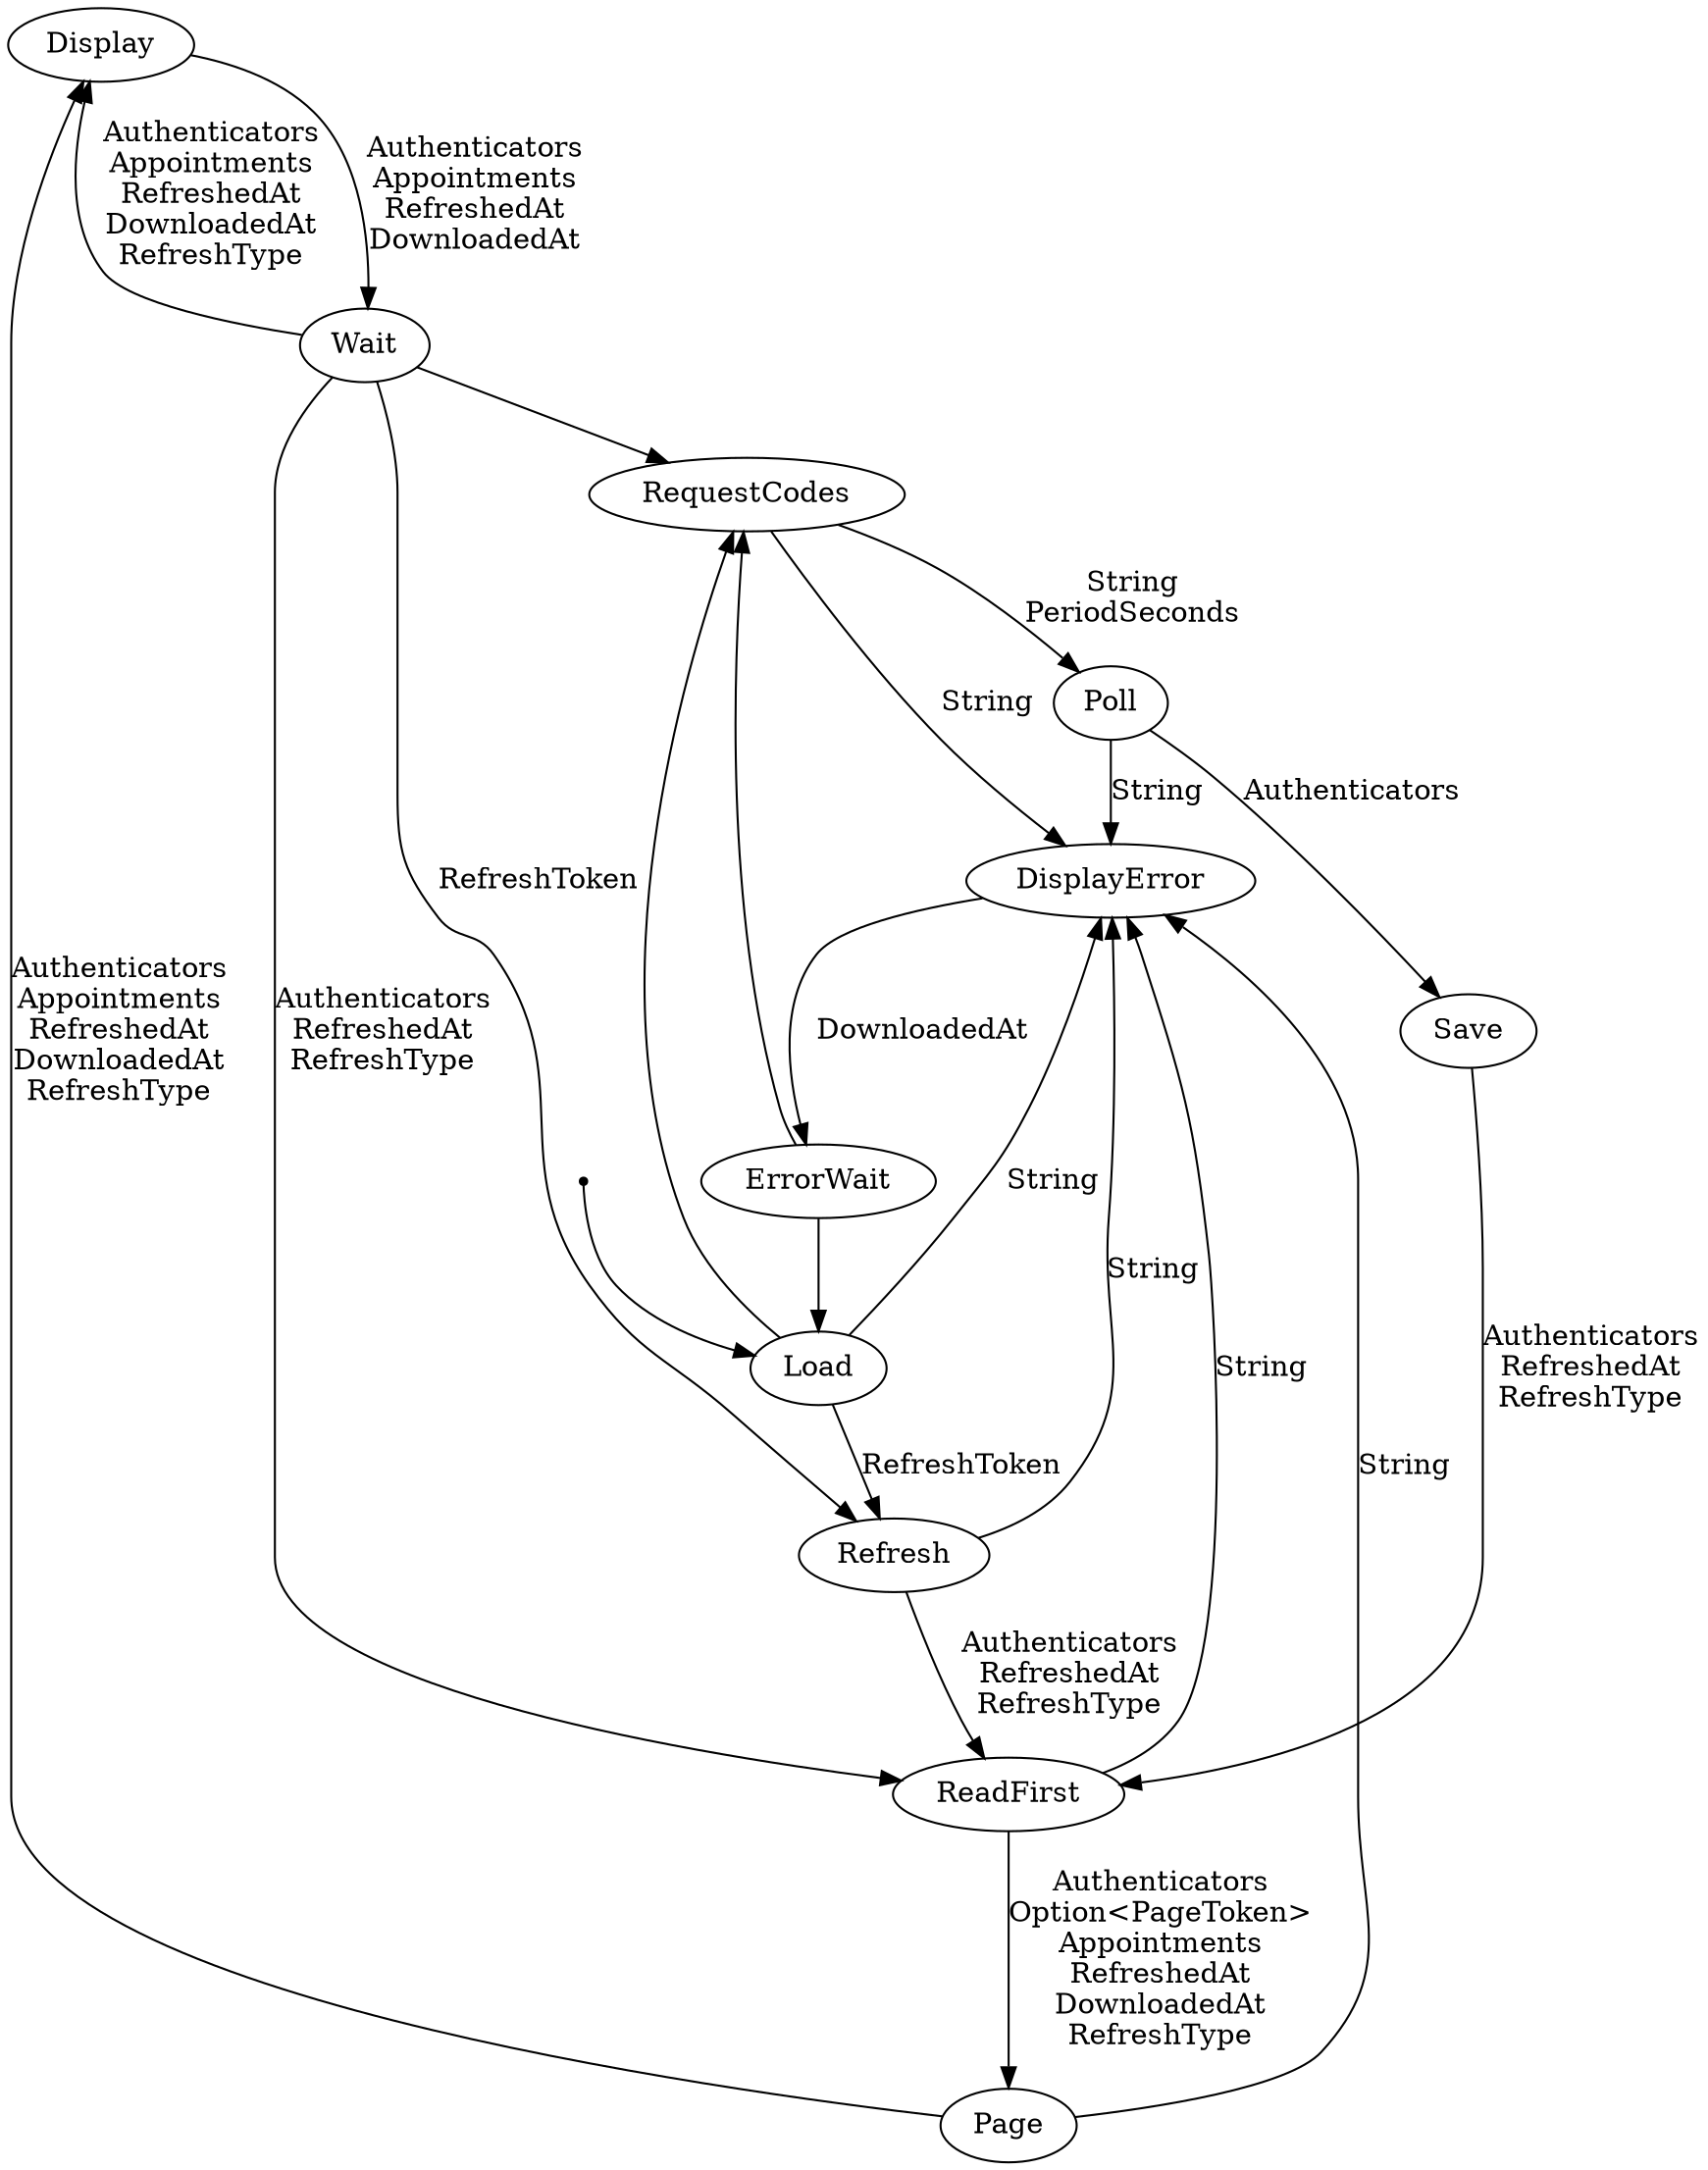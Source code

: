 digraph cal_stm {
    Display[label="Display"][shape="ellipse"];
    DisplayError[label="DisplayError"][shape="ellipse"];
    ErrorWait[label="ErrorWait"][shape="ellipse"];
    Load[label="Load"][shape="ellipse"];
    Page[label="Page"][shape="ellipse"];
    Poll[label="Poll"][shape="ellipse"];
    ReadFirst[label="ReadFirst"][shape="ellipse"];
    Refresh[label="Refresh"][shape="ellipse"];
    RequestCodes[label="RequestCodes"][shape="ellipse"];
    Save[label="Save"][shape="ellipse"];
    Wait[label="Wait"][shape="ellipse"];
    _start[label="_start"][shape="point"];
    _start -> Load[label=""];
    ErrorWait -> Load[label=""];
    DisplayError -> ErrorWait[label="DownloadedAt\n"];
    ErrorWait -> RequestCodes[label=""];
    Load -> RequestCodes[label=""];
    Wait -> RequestCodes[label=""];
    Load -> Refresh[label="RefreshToken\n"];
    Wait -> Refresh[label="RefreshToken\n"];
    Refresh -> ReadFirst[label="Authenticators\nRefreshedAt\nRefreshType\n"];
    Save -> ReadFirst[label="Authenticators\nRefreshedAt\nRefreshType\n"];
    Wait -> ReadFirst[label="Authenticators\nRefreshedAt\nRefreshType\n"];
    RequestCodes -> Poll[label="String\nPeriodSeconds\n"];
    Load -> DisplayError[label="String\n"];
    Page -> DisplayError[label="String\n"];
    Poll -> DisplayError[label="String\n"];
    ReadFirst -> DisplayError[label="String\n"];
    Refresh -> DisplayError[label="String\n"];
    RequestCodes -> DisplayError[label="String\n"];
    Poll -> Save[label="Authenticators\n"];
    ReadFirst -> Page[label="Authenticators\nOption<PageToken>\nAppointments\nRefreshedAt\nDownloadedAt\nRefreshType\n"];
    Page -> Display[label="Authenticators\nAppointments\nRefreshedAt\nDownloadedAt\nRefreshType\n"];
    Wait -> Display[label="Authenticators\nAppointments\nRefreshedAt\nDownloadedAt\nRefreshType\n"];
    Display -> Wait[label="Authenticators\nAppointments\nRefreshedAt\nDownloadedAt\n"];
}
